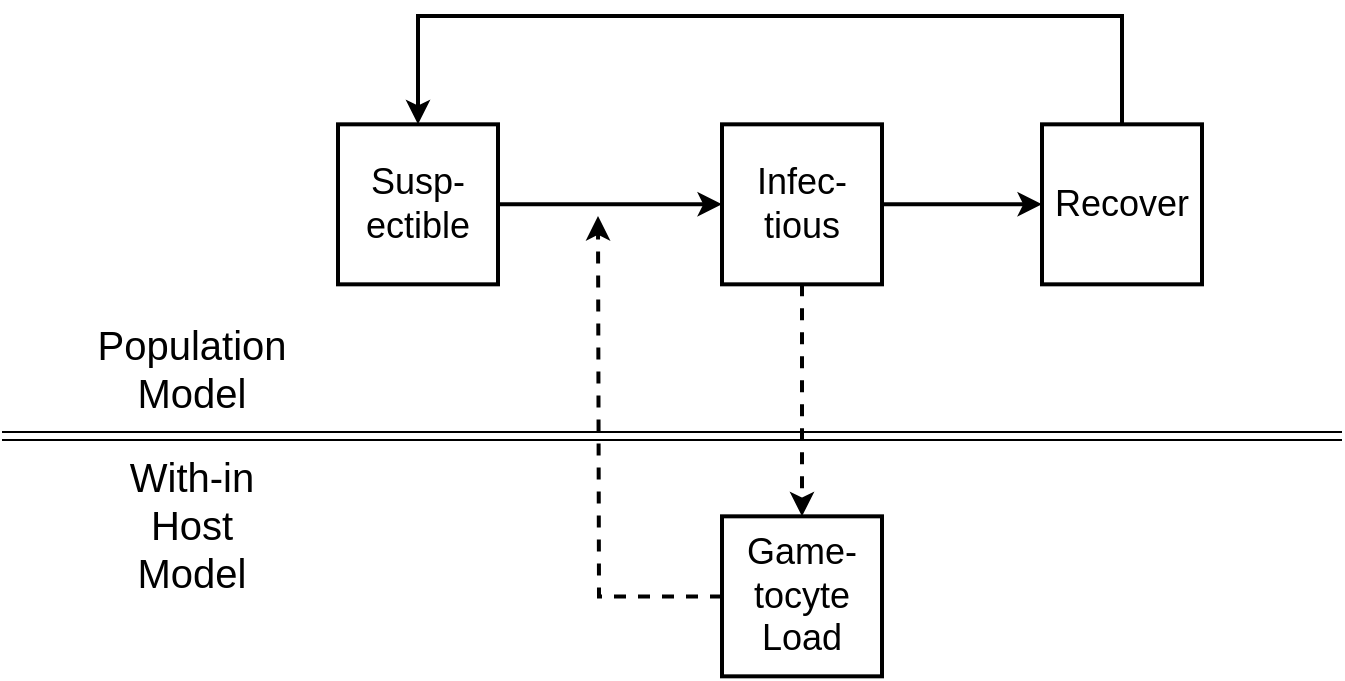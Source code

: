 <mxfile version="13.0.9"><diagram id="QHoZbo7GYNLCDRuxF5WF" name="Page-1"><mxGraphModel dx="1422" dy="794" grid="1" gridSize="10" guides="1" tooltips="1" connect="1" arrows="1" fold="1" page="1" pageScale="1" pageWidth="827" pageHeight="1169" math="0" shadow="0"><root><mxCell id="0"/><mxCell id="1" parent="0"/><mxCell id="oBRX9lJc2kSj5XEYrEsv-16" style="edgeStyle=orthogonalEdgeStyle;rounded=0;orthogonalLoop=1;jettySize=auto;html=1;dashed=1;strokeWidth=2;" edge="1" parent="1" source="oBRX9lJc2kSj5XEYrEsv-17"><mxGeometry relative="1" as="geometry"><mxPoint x="328" y="330" as="targetPoint"/></mxGeometry></mxCell><mxCell id="oBRX9lJc2kSj5XEYrEsv-17" value="Game-tocyte Load" style="whiteSpace=wrap;html=1;aspect=fixed;fontSize=18;strokeWidth=2;" vertex="1" parent="1"><mxGeometry x="390" y="480.167" width="80" height="80" as="geometry"/></mxCell><mxCell id="oBRX9lJc2kSj5XEYrEsv-20" style="edgeStyle=orthogonalEdgeStyle;rounded=0;orthogonalLoop=1;jettySize=auto;html=1;fontSize=18;strokeWidth=2;" edge="1" parent="1" source="oBRX9lJc2kSj5XEYrEsv-21" target="oBRX9lJc2kSj5XEYrEsv-24"><mxGeometry relative="1" as="geometry"/></mxCell><mxCell id="oBRX9lJc2kSj5XEYrEsv-21" value="Susp-ectible" style="whiteSpace=wrap;html=1;aspect=fixed;fontSize=18;strokeWidth=2;" vertex="1" parent="1"><mxGeometry x="198" y="284.167" width="80" height="80" as="geometry"/></mxCell><mxCell id="oBRX9lJc2kSj5XEYrEsv-22" style="edgeStyle=orthogonalEdgeStyle;rounded=0;orthogonalLoop=1;jettySize=auto;html=1;fontSize=18;strokeWidth=2;" edge="1" parent="1" source="oBRX9lJc2kSj5XEYrEsv-24" target="oBRX9lJc2kSj5XEYrEsv-26"><mxGeometry relative="1" as="geometry"/></mxCell><mxCell id="oBRX9lJc2kSj5XEYrEsv-23" style="edgeStyle=orthogonalEdgeStyle;rounded=0;orthogonalLoop=1;jettySize=auto;html=1;dashed=1;strokeWidth=2;" edge="1" parent="1" source="oBRX9lJc2kSj5XEYrEsv-24" target="oBRX9lJc2kSj5XEYrEsv-17"><mxGeometry relative="1" as="geometry"/></mxCell><mxCell id="oBRX9lJc2kSj5XEYrEsv-24" value="Infec-tious" style="whiteSpace=wrap;html=1;aspect=fixed;fontSize=18;strokeWidth=2;" vertex="1" parent="1"><mxGeometry x="390" y="284.167" width="80" height="80" as="geometry"/></mxCell><mxCell id="oBRX9lJc2kSj5XEYrEsv-25" style="edgeStyle=orthogonalEdgeStyle;rounded=0;orthogonalLoop=1;jettySize=auto;html=1;exitX=0.5;exitY=0;exitDx=0;exitDy=0;entryX=0.5;entryY=0;entryDx=0;entryDy=0;strokeWidth=2;" edge="1" parent="1" source="oBRX9lJc2kSj5XEYrEsv-26" target="oBRX9lJc2kSj5XEYrEsv-21"><mxGeometry relative="1" as="geometry"><Array as="points"><mxPoint x="590" y="230"/><mxPoint x="238" y="230"/></Array></mxGeometry></mxCell><mxCell id="oBRX9lJc2kSj5XEYrEsv-26" value="Recover" style="whiteSpace=wrap;html=1;aspect=fixed;fontSize=18;strokeWidth=2;" vertex="1" parent="1"><mxGeometry x="550" y="284.167" width="80" height="80" as="geometry"/></mxCell><mxCell id="oBRX9lJc2kSj5XEYrEsv-31" value="" style="endArrow=none;html=1;shape=link;" edge="1" parent="1"><mxGeometry width="50" height="50" relative="1" as="geometry"><mxPoint x="30" y="440" as="sourcePoint"/><mxPoint x="700" y="440" as="targetPoint"/></mxGeometry></mxCell><mxCell id="oBRX9lJc2kSj5XEYrEsv-32" value="&lt;font style=&quot;font-size: 20px&quot;&gt;Population Model&lt;/font&gt;" style="text;html=1;strokeColor=none;fillColor=none;align=center;verticalAlign=middle;whiteSpace=wrap;rounded=0;" vertex="1" parent="1"><mxGeometry x="90" y="390" width="70" height="32" as="geometry"/></mxCell><mxCell id="oBRX9lJc2kSj5XEYrEsv-33" value="&lt;font style=&quot;font-size: 20px&quot;&gt;With-in Host Model&lt;/font&gt;" style="text;html=1;strokeColor=none;fillColor=none;align=center;verticalAlign=middle;whiteSpace=wrap;rounded=0;" vertex="1" parent="1"><mxGeometry x="90" y="468" width="70" height="32" as="geometry"/></mxCell></root></mxGraphModel></diagram></mxfile>